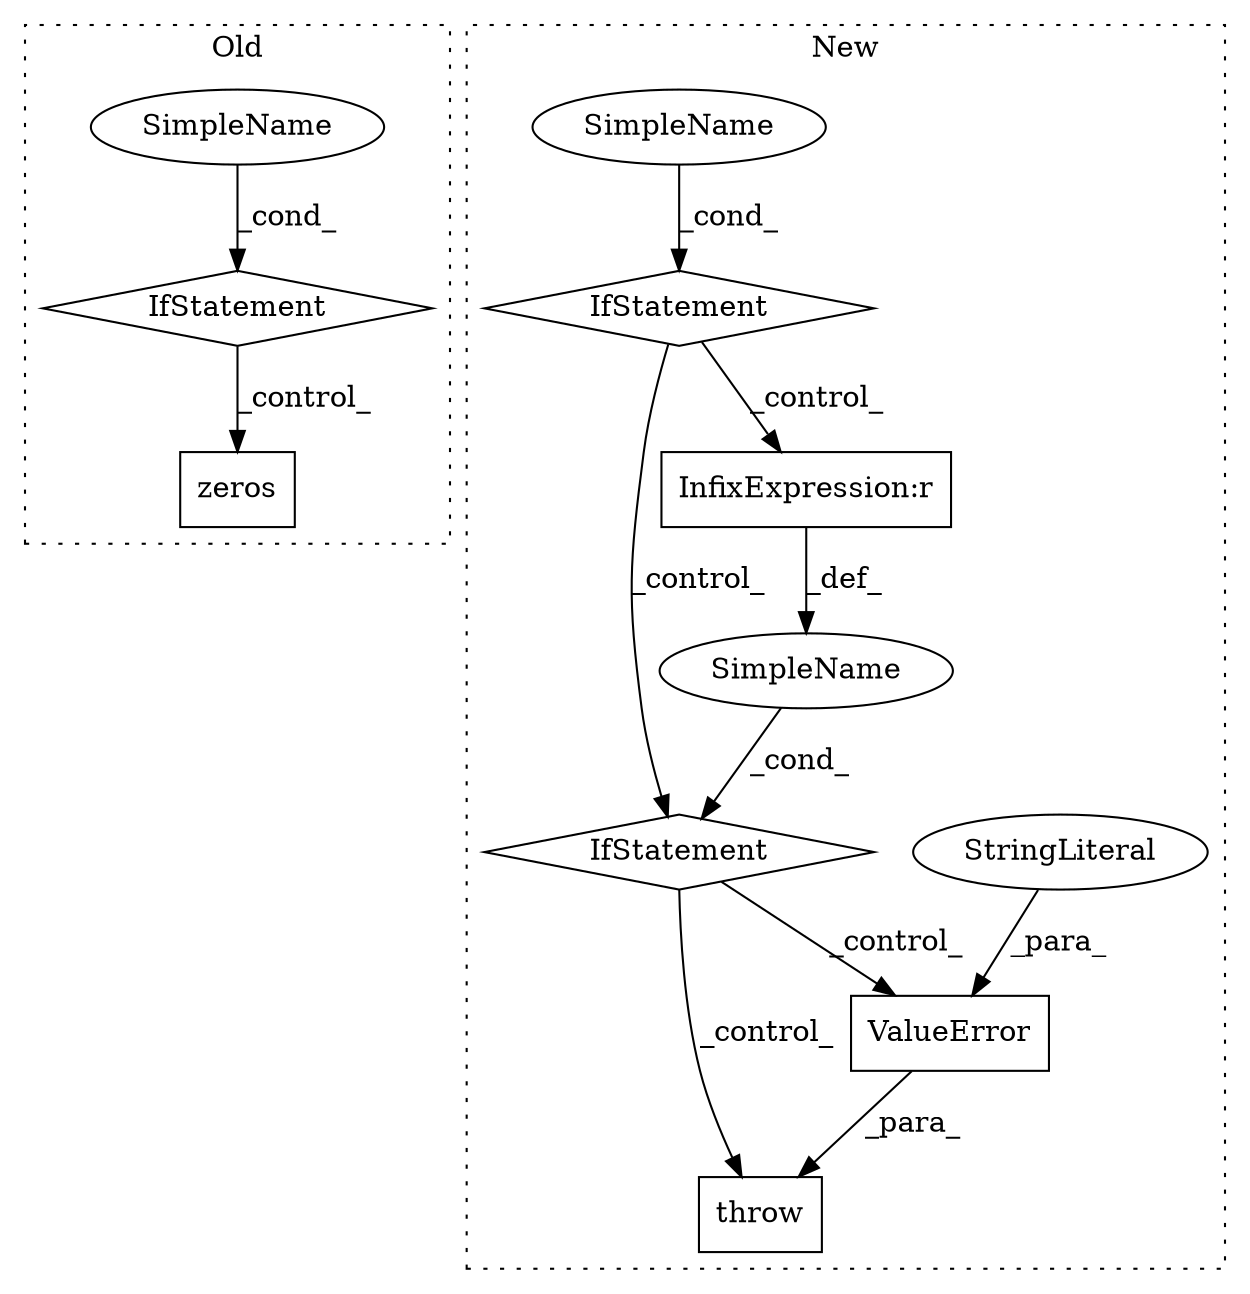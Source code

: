 digraph G {
subgraph cluster0 {
1 [label="zeros" a="32" s="1102,1128" l="6,1" shape="box"];
9 [label="IfStatement" a="25" s="1012,1025" l="4,2" shape="diamond"];
10 [label="SimpleName" a="42" s="" l="" shape="ellipse"];
label = "Old";
style="dotted";
}
subgraph cluster1 {
2 [label="ValueError" a="32" s="2048,2110" l="11,1" shape="box"];
3 [label="throw" a="53" s="2042" l="6" shape="box"];
4 [label="SimpleName" a="42" s="" l="" shape="ellipse"];
5 [label="IfStatement" a="25" s="1998,2032" l="4,2" shape="diamond"];
6 [label="InfixExpression:r" a="27" s="2024" l="4" shape="box"];
7 [label="StringLiteral" a="45" s="2059" l="51" shape="ellipse"];
8 [label="SimpleName" a="42" s="" l="" shape="ellipse"];
11 [label="IfStatement" a="25" s="1626,1639" l="4,2" shape="diamond"];
label = "New";
style="dotted";
}
2 -> 3 [label="_para_"];
4 -> 5 [label="_cond_"];
5 -> 3 [label="_control_"];
5 -> 2 [label="_control_"];
6 -> 4 [label="_def_"];
7 -> 2 [label="_para_"];
8 -> 11 [label="_cond_"];
9 -> 1 [label="_control_"];
10 -> 9 [label="_cond_"];
11 -> 5 [label="_control_"];
11 -> 6 [label="_control_"];
}